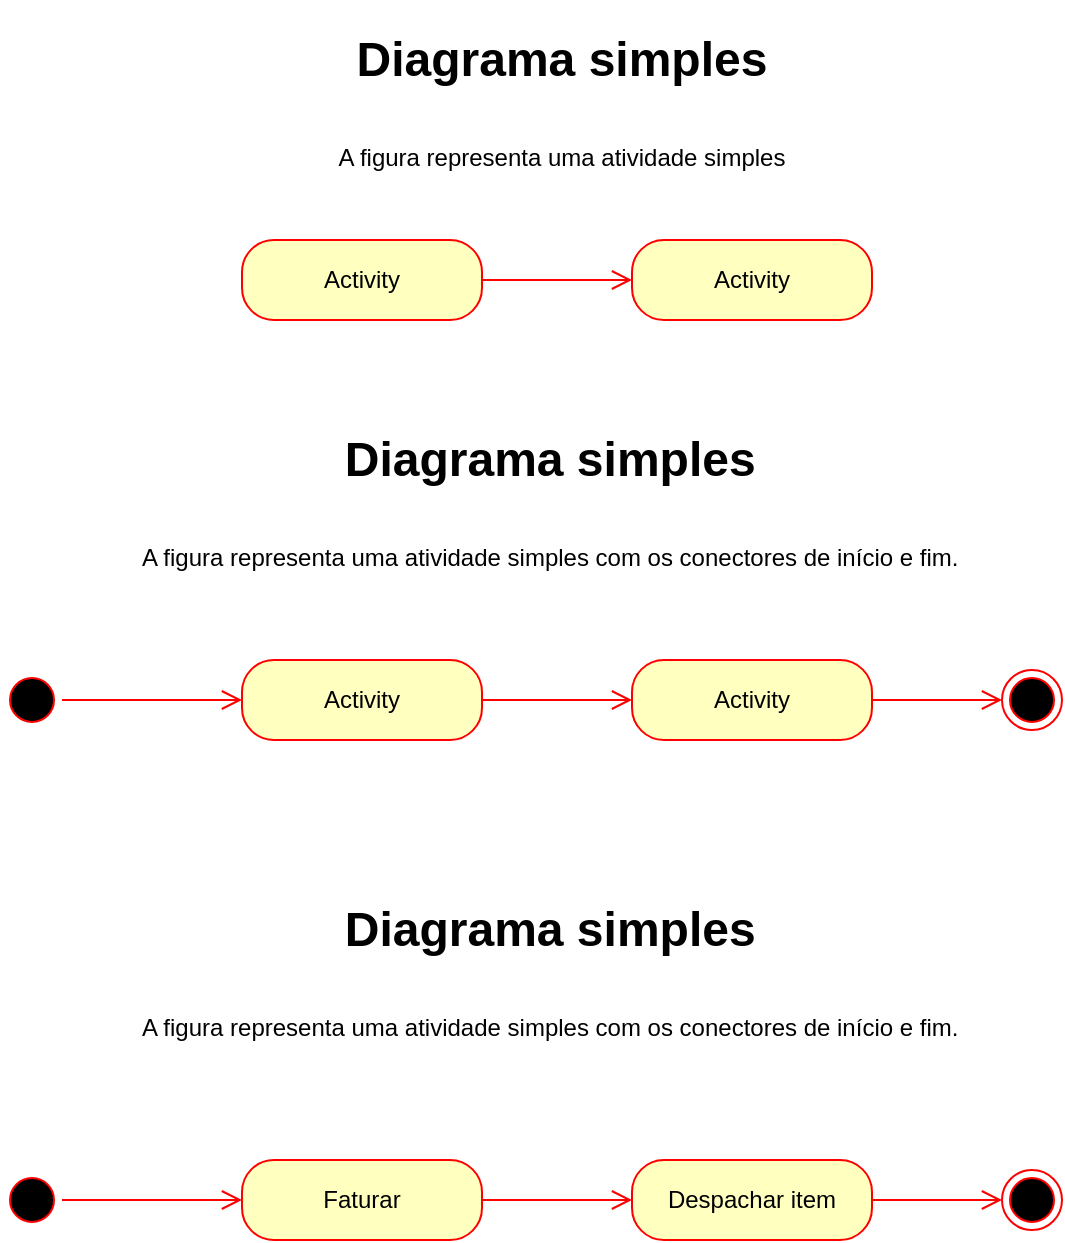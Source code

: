 <mxfile version="14.4.3" type="device" pages="7"><diagram id="kgpKYQtTHZ0yAKxKKP6v" name="Exemplo simples atividade"><mxGraphModel dx="1178" dy="475" grid="1" gridSize="10" guides="1" tooltips="1" connect="1" arrows="1" fold="1" page="1" pageScale="1" pageWidth="850" pageHeight="1100" math="0" shadow="0"><root><mxCell id="0"/><mxCell id="1" parent="0"/><mxCell id="ZLQlKgXMQyvqRGI4gPBO-1" value="Activity" style="rounded=1;whiteSpace=wrap;html=1;arcSize=40;fontColor=#000000;fillColor=#ffffc0;strokeColor=#ff0000;" vertex="1" parent="1"><mxGeometry x="230" y="340" width="120" height="40" as="geometry"/></mxCell><mxCell id="ZLQlKgXMQyvqRGI4gPBO-2" value="" style="edgeStyle=orthogonalEdgeStyle;html=1;verticalAlign=bottom;endArrow=open;endSize=8;strokeColor=#ff0000;entryX=0;entryY=0.5;entryDx=0;entryDy=0;" edge="1" source="ZLQlKgXMQyvqRGI4gPBO-1" parent="1" target="ZLQlKgXMQyvqRGI4gPBO-3"><mxGeometry relative="1" as="geometry"><mxPoint x="510" y="350" as="targetPoint"/></mxGeometry></mxCell><mxCell id="ZLQlKgXMQyvqRGI4gPBO-3" value="Activity" style="rounded=1;whiteSpace=wrap;html=1;arcSize=40;fontColor=#000000;fillColor=#ffffc0;strokeColor=#ff0000;" vertex="1" parent="1"><mxGeometry x="425" y="340" width="120" height="40" as="geometry"/></mxCell><mxCell id="ZLQlKgXMQyvqRGI4gPBO-5" value="" style="ellipse;html=1;shape=endState;fillColor=#000000;strokeColor=#ff0000;" vertex="1" parent="1"><mxGeometry x="610" y="345" width="30" height="30" as="geometry"/></mxCell><mxCell id="ZLQlKgXMQyvqRGI4gPBO-6" value="" style="ellipse;html=1;shape=startState;fillColor=#000000;strokeColor=#ff0000;" vertex="1" parent="1"><mxGeometry x="110" y="345" width="30" height="30" as="geometry"/></mxCell><mxCell id="ZLQlKgXMQyvqRGI4gPBO-7" value="" style="edgeStyle=orthogonalEdgeStyle;html=1;verticalAlign=bottom;endArrow=open;endSize=8;strokeColor=#ff0000;entryX=0;entryY=0.5;entryDx=0;entryDy=0;" edge="1" source="ZLQlKgXMQyvqRGI4gPBO-6" parent="1" target="ZLQlKgXMQyvqRGI4gPBO-1"><mxGeometry relative="1" as="geometry"><mxPoint x="215" y="260" as="targetPoint"/></mxGeometry></mxCell><mxCell id="ZLQlKgXMQyvqRGI4gPBO-12" value="" style="edgeStyle=orthogonalEdgeStyle;html=1;verticalAlign=bottom;endArrow=open;endSize=8;strokeColor=#ff0000;entryX=0;entryY=0.5;entryDx=0;entryDy=0;exitX=1;exitY=0.5;exitDx=0;exitDy=0;" edge="1" parent="1" source="ZLQlKgXMQyvqRGI4gPBO-3" target="ZLQlKgXMQyvqRGI4gPBO-5"><mxGeometry relative="1" as="geometry"><mxPoint x="540" y="380" as="targetPoint"/><mxPoint x="370" y="380" as="sourcePoint"/></mxGeometry></mxCell><mxCell id="ZLQlKgXMQyvqRGI4gPBO-13" value="Faturar" style="rounded=1;whiteSpace=wrap;html=1;arcSize=40;fontColor=#000000;fillColor=#ffffc0;strokeColor=#ff0000;" vertex="1" parent="1"><mxGeometry x="230" y="590" width="120" height="40" as="geometry"/></mxCell><mxCell id="ZLQlKgXMQyvqRGI4gPBO-14" value="" style="edgeStyle=orthogonalEdgeStyle;html=1;verticalAlign=bottom;endArrow=open;endSize=8;strokeColor=#ff0000;entryX=0;entryY=0.5;entryDx=0;entryDy=0;" edge="1" parent="1" source="ZLQlKgXMQyvqRGI4gPBO-13" target="ZLQlKgXMQyvqRGI4gPBO-15"><mxGeometry relative="1" as="geometry"><mxPoint x="510" y="600" as="targetPoint"/></mxGeometry></mxCell><mxCell id="ZLQlKgXMQyvqRGI4gPBO-15" value="Despachar item" style="rounded=1;whiteSpace=wrap;html=1;arcSize=40;fontColor=#000000;fillColor=#ffffc0;strokeColor=#ff0000;" vertex="1" parent="1"><mxGeometry x="425" y="590" width="120" height="40" as="geometry"/></mxCell><mxCell id="ZLQlKgXMQyvqRGI4gPBO-16" value="" style="ellipse;html=1;shape=endState;fillColor=#000000;strokeColor=#ff0000;" vertex="1" parent="1"><mxGeometry x="610" y="595" width="30" height="30" as="geometry"/></mxCell><mxCell id="ZLQlKgXMQyvqRGI4gPBO-17" value="" style="ellipse;html=1;shape=startState;fillColor=#000000;strokeColor=#ff0000;" vertex="1" parent="1"><mxGeometry x="110" y="595" width="30" height="30" as="geometry"/></mxCell><mxCell id="ZLQlKgXMQyvqRGI4gPBO-18" value="" style="edgeStyle=orthogonalEdgeStyle;html=1;verticalAlign=bottom;endArrow=open;endSize=8;strokeColor=#ff0000;entryX=0;entryY=0.5;entryDx=0;entryDy=0;" edge="1" parent="1" source="ZLQlKgXMQyvqRGI4gPBO-17" target="ZLQlKgXMQyvqRGI4gPBO-13"><mxGeometry relative="1" as="geometry"><mxPoint x="215" y="510" as="targetPoint"/></mxGeometry></mxCell><mxCell id="ZLQlKgXMQyvqRGI4gPBO-19" value="" style="edgeStyle=orthogonalEdgeStyle;html=1;verticalAlign=bottom;endArrow=open;endSize=8;strokeColor=#ff0000;entryX=0;entryY=0.5;entryDx=0;entryDy=0;exitX=1;exitY=0.5;exitDx=0;exitDy=0;" edge="1" parent="1" source="ZLQlKgXMQyvqRGI4gPBO-15" target="ZLQlKgXMQyvqRGI4gPBO-16"><mxGeometry relative="1" as="geometry"><mxPoint x="540" y="630" as="targetPoint"/><mxPoint x="370" y="630" as="sourcePoint"/></mxGeometry></mxCell><mxCell id="ZLQlKgXMQyvqRGI4gPBO-20" value="Activity" style="rounded=1;whiteSpace=wrap;html=1;arcSize=40;fontColor=#000000;fillColor=#ffffc0;strokeColor=#ff0000;" vertex="1" parent="1"><mxGeometry x="230" y="130" width="120" height="40" as="geometry"/></mxCell><mxCell id="ZLQlKgXMQyvqRGI4gPBO-21" value="" style="edgeStyle=orthogonalEdgeStyle;html=1;verticalAlign=bottom;endArrow=open;endSize=8;strokeColor=#ff0000;entryX=0;entryY=0.5;entryDx=0;entryDy=0;" edge="1" parent="1" source="ZLQlKgXMQyvqRGI4gPBO-20" target="ZLQlKgXMQyvqRGI4gPBO-22"><mxGeometry relative="1" as="geometry"><mxPoint x="510" y="140" as="targetPoint"/></mxGeometry></mxCell><mxCell id="ZLQlKgXMQyvqRGI4gPBO-22" value="Activity" style="rounded=1;whiteSpace=wrap;html=1;arcSize=40;fontColor=#000000;fillColor=#ffffc0;strokeColor=#ff0000;" vertex="1" parent="1"><mxGeometry x="425" y="130" width="120" height="40" as="geometry"/></mxCell><mxCell id="ZLQlKgXMQyvqRGI4gPBO-27" value="&lt;h1&gt;&lt;span&gt;Diagrama simples&lt;/span&gt;&lt;/h1&gt;&lt;h1&gt;&lt;span style=&quot;font-size: 12px ; font-weight: 400&quot;&gt;A figura representa uma atividade simples&lt;/span&gt;&lt;/h1&gt;" style="text;html=1;strokeColor=none;fillColor=none;spacing=5;spacingTop=-20;whiteSpace=wrap;overflow=hidden;rounded=0;align=center;" vertex="1" parent="1"><mxGeometry x="250" y="20" width="280" height="95" as="geometry"/></mxCell><mxCell id="ZLQlKgXMQyvqRGI4gPBO-28" value="&lt;h1 style=&quot;text-align: center&quot;&gt;&lt;span&gt;Diagrama simples&lt;/span&gt;&lt;/h1&gt;&lt;h1&gt;&lt;span style=&quot;font-size: 12px ; font-weight: 400&quot;&gt;A figura representa uma atividade simples com os conectores de início e fim.&lt;/span&gt;&lt;/h1&gt;" style="text;html=1;strokeColor=none;fillColor=none;spacing=5;spacingTop=-20;whiteSpace=wrap;overflow=hidden;rounded=0;" vertex="1" parent="1"><mxGeometry x="175" y="220" width="430" height="95" as="geometry"/></mxCell><mxCell id="ZLQlKgXMQyvqRGI4gPBO-29" value="&lt;h1 style=&quot;text-align: center&quot;&gt;&lt;span&gt;Diagrama simples&lt;/span&gt;&lt;/h1&gt;&lt;h1&gt;&lt;span style=&quot;font-size: 12px ; font-weight: 400&quot;&gt;A figura representa uma atividade simples com os conectores de início e fim.&lt;/span&gt;&lt;/h1&gt;" style="text;html=1;strokeColor=none;fillColor=none;spacing=5;spacingTop=-20;whiteSpace=wrap;overflow=hidden;rounded=0;" vertex="1" parent="1"><mxGeometry x="175" y="455" width="430" height="95" as="geometry"/></mxCell></root></mxGraphModel></diagram><diagram id="AgVa7LOKCWpRsH5_dNjH" name="Diagrama Simples II"><mxGraphModel dx="1718" dy="693" grid="1" gridSize="10" guides="1" tooltips="1" connect="1" arrows="1" fold="1" page="1" pageScale="1" pageWidth="827" pageHeight="1169" math="0" shadow="0"><root><mxCell id="tYpudcBqVAsjBGQc0MpZ-0"/><mxCell id="tYpudcBqVAsjBGQc0MpZ-1" parent="tYpudcBqVAsjBGQc0MpZ-0"/><mxCell id="2OdpiL59g_nvTuG9rc4S-9" value="" style="rounded=1;whiteSpace=wrap;html=1;fillColor=none;" vertex="1" parent="tYpudcBqVAsjBGQc0MpZ-1"><mxGeometry x="109" y="155" width="640" height="185" as="geometry"/></mxCell><mxCell id="2OdpiL59g_nvTuG9rc4S-0" value="Faturar" style="rounded=1;whiteSpace=wrap;html=1;arcSize=40;fontColor=#000000;fillColor=#ffffc0;strokeColor=#ff0000;" vertex="1" parent="tYpudcBqVAsjBGQc0MpZ-1"><mxGeometry x="269" y="240" width="120" height="40" as="geometry"/></mxCell><mxCell id="2OdpiL59g_nvTuG9rc4S-1" value="" style="edgeStyle=orthogonalEdgeStyle;html=1;verticalAlign=bottom;endArrow=open;endSize=8;strokeColor=#ff0000;entryX=0;entryY=0.5;entryDx=0;entryDy=0;" edge="1" parent="tYpudcBqVAsjBGQc0MpZ-1" source="2OdpiL59g_nvTuG9rc4S-0" target="2OdpiL59g_nvTuG9rc4S-2"><mxGeometry relative="1" as="geometry"><mxPoint x="549" y="250" as="targetPoint"/></mxGeometry></mxCell><mxCell id="2OdpiL59g_nvTuG9rc4S-2" value="Despachar item" style="rounded=1;whiteSpace=wrap;html=1;arcSize=40;fontColor=#000000;fillColor=#ffffc0;strokeColor=#ff0000;" vertex="1" parent="tYpudcBqVAsjBGQc0MpZ-1"><mxGeometry x="464" y="240" width="120" height="40" as="geometry"/></mxCell><mxCell id="2OdpiL59g_nvTuG9rc4S-3" value="" style="ellipse;html=1;shape=endState;fillColor=#000000;strokeColor=#ff0000;" vertex="1" parent="tYpudcBqVAsjBGQc0MpZ-1"><mxGeometry x="649" y="245" width="30" height="30" as="geometry"/></mxCell><mxCell id="2OdpiL59g_nvTuG9rc4S-4" value="" style="ellipse;html=1;shape=startState;fillColor=#000000;strokeColor=#ff0000;" vertex="1" parent="tYpudcBqVAsjBGQc0MpZ-1"><mxGeometry x="149" y="245" width="30" height="30" as="geometry"/></mxCell><mxCell id="2OdpiL59g_nvTuG9rc4S-5" value="" style="edgeStyle=orthogonalEdgeStyle;html=1;verticalAlign=bottom;endArrow=open;endSize=8;strokeColor=#ff0000;entryX=0;entryY=0.5;entryDx=0;entryDy=0;" edge="1" parent="tYpudcBqVAsjBGQc0MpZ-1" source="2OdpiL59g_nvTuG9rc4S-4" target="2OdpiL59g_nvTuG9rc4S-0"><mxGeometry relative="1" as="geometry"><mxPoint x="254" y="160" as="targetPoint"/></mxGeometry></mxCell><mxCell id="2OdpiL59g_nvTuG9rc4S-6" value="" style="edgeStyle=orthogonalEdgeStyle;html=1;verticalAlign=bottom;endArrow=open;endSize=8;strokeColor=#ff0000;entryX=0;entryY=0.5;entryDx=0;entryDy=0;exitX=1;exitY=0.5;exitDx=0;exitDy=0;" edge="1" parent="tYpudcBqVAsjBGQc0MpZ-1" source="2OdpiL59g_nvTuG9rc4S-2" target="2OdpiL59g_nvTuG9rc4S-3"><mxGeometry relative="1" as="geometry"><mxPoint x="579" y="280" as="targetPoint"/><mxPoint x="409" y="280" as="sourcePoint"/></mxGeometry></mxCell><mxCell id="2OdpiL59g_nvTuG9rc4S-7" value="&lt;h1 style=&quot;text-align: center&quot;&gt;&lt;span&gt;Diagrama simples&lt;/span&gt;&lt;/h1&gt;&lt;h1&gt;&lt;span style=&quot;font-size: 12px ; font-weight: 400&quot;&gt;A figura representa uma atividade simples com os conectores de início e fim.&lt;/span&gt;&lt;/h1&gt;" style="text;html=1;strokeColor=none;fillColor=none;spacing=5;spacingTop=-20;whiteSpace=wrap;overflow=hidden;rounded=0;" vertex="1" parent="tYpudcBqVAsjBGQc0MpZ-1"><mxGeometry x="214" y="50" width="430" height="95" as="geometry"/></mxCell><mxCell id="2OdpiL59g_nvTuG9rc4S-10" value="Processar Venda&lt;br&gt;ItemComprado" style="text;html=1;strokeColor=none;fillColor=none;align=center;verticalAlign=middle;whiteSpace=wrap;rounded=0;" vertex="1" parent="tYpudcBqVAsjBGQc0MpZ-1"><mxGeometry x="130" y="170" width="106" height="20" as="geometry"/></mxCell><mxCell id="2OdpiL59g_nvTuG9rc4S-14" style="rounded=0;orthogonalLoop=1;jettySize=auto;html=1;" edge="1" parent="tYpudcBqVAsjBGQc0MpZ-1" source="2OdpiL59g_nvTuG9rc4S-11" target="2OdpiL59g_nvTuG9rc4S-4"><mxGeometry relative="1" as="geometry"/></mxCell><mxCell id="2OdpiL59g_nvTuG9rc4S-11" value="Nó inicial" style="text;html=1;fillColor=none;align=center;verticalAlign=middle;whiteSpace=wrap;rounded=0;strokeColor=#000000;dashed=1;" vertex="1" parent="tYpudcBqVAsjBGQc0MpZ-1"><mxGeometry x="73" y="360" width="76" height="20" as="geometry"/></mxCell><mxCell id="2OdpiL59g_nvTuG9rc4S-15" style="edgeStyle=none;rounded=0;orthogonalLoop=1;jettySize=auto;html=1;entryX=0.681;entryY=0.99;entryDx=0;entryDy=0;entryPerimeter=0;" edge="1" parent="tYpudcBqVAsjBGQc0MpZ-1" source="2OdpiL59g_nvTuG9rc4S-12" target="2OdpiL59g_nvTuG9rc4S-3"><mxGeometry relative="1" as="geometry"/></mxCell><mxCell id="2OdpiL59g_nvTuG9rc4S-12" value="Nó inicial" style="text;html=1;fillColor=none;align=center;verticalAlign=middle;whiteSpace=wrap;rounded=0;strokeColor=#000000;dashed=1;" vertex="1" parent="tYpudcBqVAsjBGQc0MpZ-1"><mxGeometry x="679" y="360" width="76" height="20" as="geometry"/></mxCell><mxCell id="2OdpiL59g_nvTuG9rc4S-16" value="" style="rounded=1;whiteSpace=wrap;html=1;fillColor=none;" vertex="1" parent="tYpudcBqVAsjBGQc0MpZ-1"><mxGeometry x="124" y="525" width="640" height="185" as="geometry"/></mxCell><mxCell id="2OdpiL59g_nvTuG9rc4S-17" value="Faturar" style="rounded=1;whiteSpace=wrap;html=1;arcSize=40;fontColor=#000000;fillColor=#ffffc0;strokeColor=#ff0000;" vertex="1" parent="tYpudcBqVAsjBGQc0MpZ-1"><mxGeometry x="284" y="610" width="120" height="40" as="geometry"/></mxCell><mxCell id="2OdpiL59g_nvTuG9rc4S-18" value="" style="edgeStyle=orthogonalEdgeStyle;html=1;verticalAlign=bottom;endArrow=open;endSize=8;strokeColor=#ff0000;entryX=0;entryY=0.5;entryDx=0;entryDy=0;" edge="1" parent="tYpudcBqVAsjBGQc0MpZ-1" source="2OdpiL59g_nvTuG9rc4S-17" target="2OdpiL59g_nvTuG9rc4S-19"><mxGeometry relative="1" as="geometry"><mxPoint x="564" y="620" as="targetPoint"/></mxGeometry></mxCell><mxCell id="2OdpiL59g_nvTuG9rc4S-19" value="Despachar item" style="rounded=1;whiteSpace=wrap;html=1;arcSize=40;fontColor=#000000;fillColor=#ffffc0;strokeColor=#ff0000;" vertex="1" parent="tYpudcBqVAsjBGQc0MpZ-1"><mxGeometry x="479" y="610" width="120" height="40" as="geometry"/></mxCell><mxCell id="2OdpiL59g_nvTuG9rc4S-20" value="" style="ellipse;html=1;shape=endState;fillColor=#000000;strokeColor=#ff0000;" vertex="1" parent="tYpudcBqVAsjBGQc0MpZ-1"><mxGeometry x="664" y="615" width="30" height="30" as="geometry"/></mxCell><mxCell id="2OdpiL59g_nvTuG9rc4S-21" value="" style="ellipse;html=1;shape=startState;fillColor=#000000;strokeColor=#ff0000;" vertex="1" parent="tYpudcBqVAsjBGQc0MpZ-1"><mxGeometry x="164" y="615" width="30" height="30" as="geometry"/></mxCell><mxCell id="2OdpiL59g_nvTuG9rc4S-22" value="" style="edgeStyle=orthogonalEdgeStyle;html=1;verticalAlign=bottom;endArrow=open;endSize=8;strokeColor=#ff0000;entryX=0;entryY=0.5;entryDx=0;entryDy=0;" edge="1" parent="tYpudcBqVAsjBGQc0MpZ-1" source="2OdpiL59g_nvTuG9rc4S-21" target="2OdpiL59g_nvTuG9rc4S-17"><mxGeometry relative="1" as="geometry"><mxPoint x="269" y="530" as="targetPoint"/></mxGeometry></mxCell><mxCell id="2OdpiL59g_nvTuG9rc4S-23" value="" style="edgeStyle=orthogonalEdgeStyle;html=1;verticalAlign=bottom;endArrow=open;endSize=8;strokeColor=#ff0000;entryX=0;entryY=0.5;entryDx=0;entryDy=0;exitX=1;exitY=0.5;exitDx=0;exitDy=0;" edge="1" parent="tYpudcBqVAsjBGQc0MpZ-1" source="2OdpiL59g_nvTuG9rc4S-19" target="2OdpiL59g_nvTuG9rc4S-20"><mxGeometry relative="1" as="geometry"><mxPoint x="594" y="650" as="targetPoint"/><mxPoint x="424" y="650" as="sourcePoint"/></mxGeometry></mxCell><mxCell id="2OdpiL59g_nvTuG9rc4S-24" value="&lt;h1 style=&quot;text-align: center&quot;&gt;&lt;span&gt;Diagrama simples&lt;/span&gt;&lt;/h1&gt;&lt;h1&gt;&lt;span style=&quot;font-size: 12px ; font-weight: 400&quot;&gt;A figura representa uma atividade simples com os conectores de início e fim com pré e pós condição.&lt;/span&gt;&lt;/h1&gt;" style="text;html=1;strokeColor=none;fillColor=none;spacing=5;spacingTop=-20;whiteSpace=wrap;overflow=hidden;rounded=0;" vertex="1" parent="tYpudcBqVAsjBGQc0MpZ-1"><mxGeometry x="219" y="400" width="430" height="110" as="geometry"/></mxCell><mxCell id="2OdpiL59g_nvTuG9rc4S-25" value="Processar Venda&lt;br&gt;ItemComprado" style="text;html=1;strokeColor=none;fillColor=none;align=center;verticalAlign=middle;whiteSpace=wrap;rounded=0;" vertex="1" parent="tYpudcBqVAsjBGQc0MpZ-1"><mxGeometry x="145" y="540" width="106" height="20" as="geometry"/></mxCell><mxCell id="2OdpiL59g_nvTuG9rc4S-26" style="rounded=0;orthogonalLoop=1;jettySize=auto;html=1;" edge="1" parent="tYpudcBqVAsjBGQc0MpZ-1" source="2OdpiL59g_nvTuG9rc4S-27" target="2OdpiL59g_nvTuG9rc4S-21"><mxGeometry relative="1" as="geometry"/></mxCell><mxCell id="2OdpiL59g_nvTuG9rc4S-27" value="Nó inicial" style="text;html=1;fillColor=none;align=center;verticalAlign=middle;whiteSpace=wrap;rounded=0;strokeColor=#000000;dashed=1;" vertex="1" parent="tYpudcBqVAsjBGQc0MpZ-1"><mxGeometry x="88" y="730" width="76" height="20" as="geometry"/></mxCell><mxCell id="2OdpiL59g_nvTuG9rc4S-28" style="edgeStyle=none;rounded=0;orthogonalLoop=1;jettySize=auto;html=1;entryX=0.681;entryY=0.99;entryDx=0;entryDy=0;entryPerimeter=0;" edge="1" parent="tYpudcBqVAsjBGQc0MpZ-1" source="2OdpiL59g_nvTuG9rc4S-29" target="2OdpiL59g_nvTuG9rc4S-20"><mxGeometry relative="1" as="geometry"/></mxCell><mxCell id="2OdpiL59g_nvTuG9rc4S-29" value="Nó inicial" style="text;html=1;fillColor=none;align=center;verticalAlign=middle;whiteSpace=wrap;rounded=0;strokeColor=#000000;dashed=1;" vertex="1" parent="tYpudcBqVAsjBGQc0MpZ-1"><mxGeometry x="694" y="730" width="76" height="20" as="geometry"/></mxCell><mxCell id="2OdpiL59g_nvTuG9rc4S-30" value="&amp;lt;&amp;lt;precondicao&amp;gt;&amp;gt;Venda Completa&lt;br&gt;&amp;lt;&amp;lt;poscondicao&amp;gt;&amp;gt;Itens Despachados" style="text;html=1;strokeColor=none;fillColor=none;align=center;verticalAlign=middle;whiteSpace=wrap;rounded=0;" vertex="1" parent="tYpudcBqVAsjBGQc0MpZ-1"><mxGeometry x="537" y="530" width="212" height="40" as="geometry"/></mxCell></root></mxGraphModel></diagram><diagram id="_3JDfLIBS9IKpoYPWwpZ" name="Diagrama de Decisão"><mxGraphModel dx="2062" dy="832" grid="1" gridSize="10" guides="1" tooltips="1" connect="1" arrows="1" fold="1" page="1" pageScale="1" pageWidth="827" pageHeight="1169" math="0" shadow="0"><root><mxCell id="Ou_C76iCYH5qLuTJfITU-0"/><mxCell id="Ou_C76iCYH5qLuTJfITU-1" parent="Ou_C76iCYH5qLuTJfITU-0"/><mxCell id="Ou_C76iCYH5qLuTJfITU-2" value="" style="rounded=1;whiteSpace=wrap;html=1;fillColor=none;" vertex="1" parent="Ou_C76iCYH5qLuTJfITU-1"><mxGeometry x="126" y="165" width="640" height="195" as="geometry"/></mxCell><mxCell id="Ou_C76iCYH5qLuTJfITU-3" value="Canditado" style="rounded=1;whiteSpace=wrap;html=1;arcSize=0;fontColor=#000000;fillColor=#ffffc0;strokeColor=#ff0000;" vertex="1" parent="Ou_C76iCYH5qLuTJfITU-1"><mxGeometry x="286" y="250" width="120" height="40" as="geometry"/></mxCell><mxCell id="Ou_C76iCYH5qLuTJfITU-4" value="" style="edgeStyle=orthogonalEdgeStyle;html=1;verticalAlign=bottom;endArrow=open;endSize=8;strokeColor=#ff0000;entryX=0;entryY=0.5;entryDx=0;entryDy=0;" edge="1" parent="Ou_C76iCYH5qLuTJfITU-1" source="Ou_C76iCYH5qLuTJfITU-3" target="Ou_C76iCYH5qLuTJfITU-5"><mxGeometry relative="1" as="geometry"><mxPoint x="566" y="260" as="targetPoint"/></mxGeometry></mxCell><mxCell id="Ou_C76iCYH5qLuTJfITU-5" value="&amp;lt;&amp;lt;selecao&amp;gt;&amp;gt;&lt;br&gt;Exp &amp;gt;= 5 anos&amp;nbsp;" style="rounded=1;whiteSpace=wrap;html=1;arcSize=40;fontColor=#000000;fillColor=#ffffc0;strokeColor=#ff0000;" vertex="1" parent="Ou_C76iCYH5qLuTJfITU-1"><mxGeometry x="481" y="250" width="120" height="40" as="geometry"/></mxCell><mxCell id="Ou_C76iCYH5qLuTJfITU-10" value="&lt;h1 style=&quot;text-align: center&quot;&gt;&lt;span&gt;Diagrama Nós de objeto&lt;/span&gt;&lt;/h1&gt;&lt;h1&gt;&lt;span style=&quot;font-size: 12px ; font-weight: 400&quot;&gt;Um diagrama de atividade com pré e póscondição locais para as ações&lt;/span&gt;&lt;/h1&gt;" style="text;html=1;strokeColor=none;fillColor=none;spacing=5;spacingTop=-20;whiteSpace=wrap;overflow=hidden;rounded=0;" vertex="1" parent="Ou_C76iCYH5qLuTJfITU-1"><mxGeometry x="231" y="40" width="430" height="110" as="geometry"/></mxCell><mxCell id="Ou_C76iCYH5qLuTJfITU-11" value="Processar Venda&lt;br&gt;ItemComprado" style="text;html=1;strokeColor=none;fillColor=none;align=center;verticalAlign=middle;whiteSpace=wrap;rounded=0;" vertex="1" parent="Ou_C76iCYH5qLuTJfITU-1"><mxGeometry x="147" y="180" width="106" height="20" as="geometry"/></mxCell><mxCell id="Ou_C76iCYH5qLuTJfITU-20" style="edgeStyle=none;rounded=0;orthogonalLoop=1;jettySize=auto;html=1;" edge="1" parent="Ou_C76iCYH5qLuTJfITU-1" source="Ou_C76iCYH5qLuTJfITU-18"><mxGeometry relative="1" as="geometry"><mxPoint x="440" y="270" as="targetPoint"/></mxGeometry></mxCell><mxCell id="Ou_C76iCYH5qLuTJfITU-18" value="&amp;lt;&amp;lt;poscondicaolocal&amp;gt;&amp;gt;Foi enviado uma fatura" style="text;html=1;fillColor=none;align=center;verticalAlign=middle;whiteSpace=wrap;rounded=1;strokeColor=#000000;" vertex="1" parent="Ou_C76iCYH5qLuTJfITU-1"><mxGeometry x="414" y="180" width="212" height="40" as="geometry"/></mxCell><mxCell id="AA-zFyimBuNi3vdkjpFL-1" style="edgeStyle=none;rounded=0;orthogonalLoop=1;jettySize=auto;html=1;entryX=0;entryY=0.5;entryDx=0;entryDy=0;" edge="1" parent="Ou_C76iCYH5qLuTJfITU-1" source="AA-zFyimBuNi3vdkjpFL-0" target="Ou_C76iCYH5qLuTJfITU-3"><mxGeometry relative="1" as="geometry"/></mxCell><mxCell id="AA-zFyimBuNi3vdkjpFL-0" value="Nós objetos" style="text;html=1;strokeColor=none;fillColor=none;align=center;verticalAlign=middle;whiteSpace=wrap;rounded=0;" vertex="1" parent="Ou_C76iCYH5qLuTJfITU-1"><mxGeometry x="147" y="320" width="106" height="20" as="geometry"/></mxCell></root></mxGraphModel></diagram><diagram id="Nd3WykLHSltVZt8kdbW2" name="Nós de decisão"><mxGraphModel dx="2062" dy="832" grid="1" gridSize="10" guides="1" tooltips="1" connect="1" arrows="1" fold="1" page="1" pageScale="1" pageWidth="827" pageHeight="1169" math="0" shadow="0"><root><mxCell id="ubHyhFHgRlZKzeIjoRWl-0"/><mxCell id="ubHyhFHgRlZKzeIjoRWl-1" parent="ubHyhFHgRlZKzeIjoRWl-0"/><mxCell id="KVppBEFZOa5p1GTZpXXS-0" value="&lt;h1 style=&quot;text-align: center&quot;&gt;&lt;span&gt;Diagrama Nós de decisão&lt;/span&gt;&lt;/h1&gt;&lt;h1&gt;&lt;span style=&quot;font-size: 12px ; font-weight: 400&quot;&gt;Um diagrama de atividade com pré e póscondição locais para as ações&lt;/span&gt;&lt;/h1&gt;" style="text;html=1;strokeColor=none;fillColor=none;spacing=5;spacingTop=-20;whiteSpace=wrap;overflow=hidden;rounded=0;" vertex="1" parent="ubHyhFHgRlZKzeIjoRWl-1"><mxGeometry x="231" y="40" width="430" height="110" as="geometry"/></mxCell><mxCell id="Zh0XQ1qSzzu6FpHpi2Os-0" value="" style="rounded=1;whiteSpace=wrap;html=1;fillColor=none;" vertex="1" parent="ubHyhFHgRlZKzeIjoRWl-1"><mxGeometry x="126" y="130" width="640" height="260" as="geometry"/></mxCell><mxCell id="Zh0XQ1qSzzu6FpHpi2Os-1" value="Verificar usuário" style="rounded=1;whiteSpace=wrap;html=1;arcSize=38;fontColor=#000000;fillColor=#ffffc0;strokeColor=#ff0000;" vertex="1" parent="ubHyhFHgRlZKzeIjoRWl-1"><mxGeometry x="200" y="250" width="120" height="40" as="geometry"/></mxCell><mxCell id="Zh0XQ1qSzzu6FpHpi2Os-2" value="" style="edgeStyle=orthogonalEdgeStyle;html=1;verticalAlign=bottom;endArrow=open;endSize=8;strokeColor=#ff0000;entryX=0;entryY=0.5;entryDx=0;entryDy=0;" edge="1" parent="ubHyhFHgRlZKzeIjoRWl-1" source="Zh0XQ1qSzzu6FpHpi2Os-1" target="KJyEK3zgB2oZ8hz0xHlM-0"><mxGeometry relative="1" as="geometry"><mxPoint x="414" y="270" as="targetPoint"/></mxGeometry></mxCell><mxCell id="Zh0XQ1qSzzu6FpHpi2Os-3" value="Mostrar menu principal" style="rounded=1;whiteSpace=wrap;html=1;arcSize=40;fontColor=#000000;fillColor=#ffffc0;strokeColor=#ff0000;" vertex="1" parent="ubHyhFHgRlZKzeIjoRWl-1"><mxGeometry x="550" y="327.5" width="120" height="40" as="geometry"/></mxCell><mxCell id="Zh0XQ1qSzzu6FpHpi2Os-4" value="Login sistema" style="text;html=1;strokeColor=none;fillColor=none;align=center;verticalAlign=middle;whiteSpace=wrap;rounded=0;" vertex="1" parent="ubHyhFHgRlZKzeIjoRWl-1"><mxGeometry x="147" y="180" width="106" height="20" as="geometry"/></mxCell><mxCell id="Zh0XQ1qSzzu6FpHpi2Os-11" value="Verificar usuário" style="rounded=1;whiteSpace=wrap;html=1;arcSize=40;fontColor=#000000;fillColor=#ffffc0;strokeColor=#ff0000;" vertex="1" parent="ubHyhFHgRlZKzeIjoRWl-1"><mxGeometry x="550" y="167.5" width="120" height="40" as="geometry"/></mxCell><mxCell id="B7nx0QtNdcttojcJGKqZ-2" value="&lt;h1 style=&quot;text-align: center&quot;&gt;&lt;span&gt;Diagrama Nós de decisão&lt;/span&gt;&lt;/h1&gt;&lt;h1&gt;&lt;span style=&quot;font-size: 12px ; font-weight: 400&quot;&gt;Um diagrama de atividade com pré e póscondição locais para as ações&lt;/span&gt;&lt;/h1&gt;" style="text;html=1;strokeColor=none;fillColor=none;spacing=5;spacingTop=-20;whiteSpace=wrap;overflow=hidden;rounded=0;" vertex="1" parent="ubHyhFHgRlZKzeIjoRWl-1"><mxGeometry x="244" y="460" width="430" height="110" as="geometry"/></mxCell><mxCell id="B7nx0QtNdcttojcJGKqZ-3" value="" style="rounded=1;whiteSpace=wrap;html=1;fillColor=none;" vertex="1" parent="ubHyhFHgRlZKzeIjoRWl-1"><mxGeometry x="139" y="550" width="640" height="260" as="geometry"/></mxCell><mxCell id="B7nx0QtNdcttojcJGKqZ-4" value="Preparar oferta de trabalho" style="rounded=1;whiteSpace=wrap;html=1;arcSize=38;fontColor=#000000;fillColor=#ffffc0;strokeColor=#ff0000;" vertex="1" parent="ubHyhFHgRlZKzeIjoRWl-1"><mxGeometry x="610" y="670" width="120" height="40" as="geometry"/></mxCell><mxCell id="B7nx0QtNdcttojcJGKqZ-6" value="Rever curriculos não solicitados" style="rounded=1;whiteSpace=wrap;html=1;arcSize=40;fontColor=#000000;fillColor=#ffffc0;strokeColor=#ff0000;" vertex="1" parent="ubHyhFHgRlZKzeIjoRWl-1"><mxGeometry x="210" y="740" width="120" height="40" as="geometry"/></mxCell><mxCell id="B7nx0QtNdcttojcJGKqZ-7" value="Contratar novos empregados" style="text;html=1;strokeColor=none;fillColor=none;align=center;verticalAlign=middle;whiteSpace=wrap;rounded=0;" vertex="1" parent="ubHyhFHgRlZKzeIjoRWl-1"><mxGeometry x="160" y="570" width="106" height="20" as="geometry"/></mxCell><mxCell id="B7nx0QtNdcttojcJGKqZ-8" value="" style="rhombus;whiteSpace=wrap;html=1;rounded=1;sketch=0;strokeColor=#000000;fillColor=none;" vertex="1" parent="ubHyhFHgRlZKzeIjoRWl-1"><mxGeometry x="427" y="650" width="90" height="80" as="geometry"/></mxCell><mxCell id="B7nx0QtNdcttojcJGKqZ-9" value="" style="html=1;verticalAlign=bottom;endArrow=open;endSize=8;strokeColor=#ff0000;exitX=1;exitY=0.5;exitDx=0;exitDy=0;entryX=0;entryY=1;entryDx=0;entryDy=0;" edge="1" parent="ubHyhFHgRlZKzeIjoRWl-1" source="B7nx0QtNdcttojcJGKqZ-6" target="B7nx0QtNdcttojcJGKqZ-8"><mxGeometry relative="1" as="geometry"><mxPoint x="437" y="700" as="targetPoint"/><mxPoint x="343" y="700" as="sourcePoint"/></mxGeometry></mxCell><mxCell id="B7nx0QtNdcttojcJGKqZ-10" value="Recrutar candidatos" style="rounded=1;whiteSpace=wrap;html=1;arcSize=40;fontColor=#000000;fillColor=#ffffc0;strokeColor=#ff0000;" vertex="1" parent="ubHyhFHgRlZKzeIjoRWl-1"><mxGeometry x="210" y="610" width="120" height="40" as="geometry"/></mxCell><mxCell id="B7nx0QtNdcttojcJGKqZ-14" value="" style="html=1;verticalAlign=bottom;endArrow=open;endSize=8;strokeColor=#ff0000;exitX=1;exitY=0.5;exitDx=0;exitDy=0;entryX=0;entryY=0;entryDx=0;entryDy=0;" edge="1" parent="ubHyhFHgRlZKzeIjoRWl-1" source="B7nx0QtNdcttojcJGKqZ-10" target="B7nx0QtNdcttojcJGKqZ-8"><mxGeometry relative="1" as="geometry"><mxPoint x="459.5" y="720" as="targetPoint"/><mxPoint x="340" y="770" as="sourcePoint"/></mxGeometry></mxCell><mxCell id="B7nx0QtNdcttojcJGKqZ-15" value="" style="html=1;verticalAlign=bottom;endArrow=open;endSize=8;strokeColor=#ff0000;exitX=1;exitY=0.5;exitDx=0;exitDy=0;entryX=0;entryY=0.5;entryDx=0;entryDy=0;" edge="1" parent="ubHyhFHgRlZKzeIjoRWl-1" source="B7nx0QtNdcttojcJGKqZ-8" target="B7nx0QtNdcttojcJGKqZ-4"><mxGeometry relative="1" as="geometry"><mxPoint x="469.5" y="730" as="targetPoint"/><mxPoint x="350" y="780" as="sourcePoint"/></mxGeometry></mxCell><mxCell id="KJyEK3zgB2oZ8hz0xHlM-0" value="Condition" style="rhombus;whiteSpace=wrap;html=1;fillColor=#ffffc0;strokeColor=#ff0000;rounded=1;sketch=0;" vertex="1" parent="ubHyhFHgRlZKzeIjoRWl-1"><mxGeometry x="410" y="250" width="80" height="40" as="geometry"/></mxCell><mxCell id="KJyEK3zgB2oZ8hz0xHlM-1" value="no" style="edgeStyle=orthogonalEdgeStyle;html=1;align=left;verticalAlign=bottom;endArrow=open;endSize=8;strokeColor=#ff0000;entryX=0;entryY=0.5;entryDx=0;entryDy=0;exitX=0.5;exitY=1;exitDx=0;exitDy=0;" edge="1" source="KJyEK3zgB2oZ8hz0xHlM-0" parent="ubHyhFHgRlZKzeIjoRWl-1" target="Zh0XQ1qSzzu6FpHpi2Os-3"><mxGeometry x="-0.746" y="20" relative="1" as="geometry"><mxPoint x="590" y="270" as="targetPoint"/><mxPoint as="offset"/></mxGeometry></mxCell><mxCell id="KJyEK3zgB2oZ8hz0xHlM-2" value="yes" style="edgeStyle=orthogonalEdgeStyle;html=1;align=left;verticalAlign=top;endArrow=open;endSize=8;strokeColor=#ff0000;entryX=0;entryY=0.5;entryDx=0;entryDy=0;exitX=0.5;exitY=0;exitDx=0;exitDy=0;" edge="1" source="KJyEK3zgB2oZ8hz0xHlM-0" parent="ubHyhFHgRlZKzeIjoRWl-1" target="Zh0XQ1qSzzu6FpHpi2Os-11"><mxGeometry x="-0.631" y="-10" relative="1" as="geometry"><mxPoint x="450" y="350" as="targetPoint"/><mxPoint as="offset"/></mxGeometry></mxCell></root></mxGraphModel></diagram><diagram id="seWSRXQJp6ZRJ7vJF7lf" name="Nós bifurcação"><mxGraphModel dx="2062" dy="832" grid="1" gridSize="10" guides="1" tooltips="1" connect="1" arrows="1" fold="1" page="1" pageScale="1" pageWidth="827" pageHeight="1169" math="0" shadow="0"><root><mxCell id="g-J8Zo5WJvCJlhE3v93L-0"/><mxCell id="g-J8Zo5WJvCJlhE3v93L-1" parent="g-J8Zo5WJvCJlhE3v93L-0"/><mxCell id="L7xhoGJZ0jVKnZDxS8_k-0" value="&lt;h1 style=&quot;text-align: center&quot;&gt;&lt;span&gt;Diagrama Nós bifurcação&lt;/span&gt;&lt;/h1&gt;&lt;h1&gt;&lt;span style=&quot;font-size: 12px ; font-weight: 400&quot;&gt;Um diagrama de atividade com pré e póscondição locais para as ações&lt;/span&gt;&lt;/h1&gt;" style="text;html=1;strokeColor=none;fillColor=none;spacing=5;spacingTop=-20;whiteSpace=wrap;overflow=hidden;rounded=0;" vertex="1" parent="g-J8Zo5WJvCJlhE3v93L-1"><mxGeometry x="244" y="70" width="430" height="110" as="geometry"/></mxCell><mxCell id="L7xhoGJZ0jVKnZDxS8_k-1" value="" style="rounded=1;whiteSpace=wrap;html=1;fillColor=none;" vertex="1" parent="g-J8Zo5WJvCJlhE3v93L-1"><mxGeometry x="30" y="160" width="740" height="260" as="geometry"/></mxCell><mxCell id="L7xhoGJZ0jVKnZDxS8_k-2" value="Servir Refeição" style="rounded=1;whiteSpace=wrap;html=1;arcSize=38;fontColor=#000000;fillColor=#ffffc0;strokeColor=#ff0000;" vertex="1" parent="g-J8Zo5WJvCJlhE3v93L-1"><mxGeometry x="610" y="280" width="120" height="40" as="geometry"/></mxCell><mxCell id="L7xhoGJZ0jVKnZDxS8_k-3" value="Lavar Legumes" style="rounded=1;whiteSpace=wrap;html=1;arcSize=40;fontColor=#000000;fillColor=#ffffc0;strokeColor=#ff0000;" vertex="1" parent="g-J8Zo5WJvCJlhE3v93L-1"><mxGeometry x="80" y="270" width="120" height="40" as="geometry"/></mxCell><mxCell id="L7xhoGJZ0jVKnZDxS8_k-4" value="Contratar empregado" style="text;html=1;strokeColor=none;fillColor=none;align=center;verticalAlign=middle;whiteSpace=wrap;rounded=0;" vertex="1" parent="g-J8Zo5WJvCJlhE3v93L-1"><mxGeometry x="60" y="170" width="140" height="20" as="geometry"/></mxCell><mxCell id="L7xhoGJZ0jVKnZDxS8_k-6" value="" style="html=1;verticalAlign=bottom;endArrow=open;endSize=8;strokeColor=#ff0000;exitX=1;exitY=0.5;exitDx=0;exitDy=0;entryX=0;entryY=0.5;entryDx=0;entryDy=0;" edge="1" parent="g-J8Zo5WJvCJlhE3v93L-1" source="L7xhoGJZ0jVKnZDxS8_k-3" target="U6LtNHlm5D5MS9mt54YZ-4"><mxGeometry relative="1" as="geometry"><mxPoint x="400" y="310" as="targetPoint"/><mxPoint x="343" y="310" as="sourcePoint"/></mxGeometry></mxCell><mxCell id="L7xhoGJZ0jVKnZDxS8_k-7" value="Descongelar Frango" style="rounded=1;whiteSpace=wrap;html=1;arcSize=40;fontColor=#000000;fillColor=#ffffc0;strokeColor=#ff0000;" vertex="1" parent="g-J8Zo5WJvCJlhE3v93L-1"><mxGeometry x="80" y="210" width="120" height="40" as="geometry"/></mxCell><mxCell id="L7xhoGJZ0jVKnZDxS8_k-8" value="" style="html=1;verticalAlign=bottom;endArrow=open;endSize=8;strokeColor=#ff0000;exitX=1;exitY=0.5;exitDx=0;exitDy=0;entryX=0;entryY=0.5;entryDx=0;entryDy=0;" edge="1" parent="g-J8Zo5WJvCJlhE3v93L-1" source="L7xhoGJZ0jVKnZDxS8_k-7" target="U6LtNHlm5D5MS9mt54YZ-3"><mxGeometry relative="1" as="geometry"><mxPoint x="449.5" y="280" as="targetPoint"/><mxPoint x="340" y="380" as="sourcePoint"/></mxGeometry></mxCell><mxCell id="U6LtNHlm5D5MS9mt54YZ-0" value="" style="shape=line;html=1;strokeWidth=6;strokeColor=#ff0000;rounded=1;sketch=0;fillColor=none;rotation=-90;" vertex="1" parent="g-J8Zo5WJvCJlhE3v93L-1"><mxGeometry x="490" y="295" width="100" height="10" as="geometry"/></mxCell><mxCell id="U6LtNHlm5D5MS9mt54YZ-1" value="" style="edgeStyle=orthogonalEdgeStyle;html=1;verticalAlign=bottom;endArrow=open;endSize=8;strokeColor=#ff0000;entryX=0;entryY=0.5;entryDx=0;entryDy=0;" edge="1" source="U6LtNHlm5D5MS9mt54YZ-0" parent="g-J8Zo5WJvCJlhE3v93L-1" target="L7xhoGJZ0jVKnZDxS8_k-2"><mxGeometry relative="1" as="geometry"><mxPoint x="480" y="330" as="targetPoint"/></mxGeometry></mxCell><mxCell id="U6LtNHlm5D5MS9mt54YZ-3" value="Assar Frango" style="rounded=1;whiteSpace=wrap;html=1;arcSize=40;fontColor=#000000;fillColor=#ffffc0;strokeColor=#ff0000;" vertex="1" parent="g-J8Zo5WJvCJlhE3v93L-1"><mxGeometry x="294" y="210" width="120" height="40" as="geometry"/></mxCell><mxCell id="U6LtNHlm5D5MS9mt54YZ-4" value="Cozinhar Legumes" style="rounded=1;whiteSpace=wrap;html=1;arcSize=40;fontColor=#000000;fillColor=#ffffc0;strokeColor=#ff0000;" vertex="1" parent="g-J8Zo5WJvCJlhE3v93L-1"><mxGeometry x="294" y="270" width="120" height="40" as="geometry"/></mxCell><mxCell id="U6LtNHlm5D5MS9mt54YZ-6" value="Cozinhar Arroz" style="rounded=1;whiteSpace=wrap;html=1;arcSize=40;fontColor=#000000;fillColor=#ffffc0;strokeColor=#ff0000;" vertex="1" parent="g-J8Zo5WJvCJlhE3v93L-1"><mxGeometry x="80" y="330" width="120" height="40" as="geometry"/></mxCell><mxCell id="U6LtNHlm5D5MS9mt54YZ-8" value="" style="html=1;verticalAlign=bottom;endArrow=open;endSize=8;strokeColor=#ff0000;exitX=1;exitY=0.5;exitDx=0;exitDy=0;entryX=0.75;entryY=0.5;entryDx=0;entryDy=0;entryPerimeter=0;" edge="1" parent="g-J8Zo5WJvCJlhE3v93L-1" source="U6LtNHlm5D5MS9mt54YZ-3" target="U6LtNHlm5D5MS9mt54YZ-0"><mxGeometry relative="1" as="geometry"><mxPoint x="504" y="260" as="targetPoint"/><mxPoint x="410" y="260" as="sourcePoint"/></mxGeometry></mxCell><mxCell id="U6LtNHlm5D5MS9mt54YZ-9" value="" style="html=1;verticalAlign=bottom;endArrow=open;endSize=8;strokeColor=#ff0000;exitX=1;exitY=0.5;exitDx=0;exitDy=0;entryX=0.54;entryY=0.2;entryDx=0;entryDy=0;entryPerimeter=0;" edge="1" parent="g-J8Zo5WJvCJlhE3v93L-1" source="U6LtNHlm5D5MS9mt54YZ-4" target="U6LtNHlm5D5MS9mt54YZ-0"><mxGeometry relative="1" as="geometry"><mxPoint x="524" y="289.5" as="targetPoint"/><mxPoint x="430" y="289.5" as="sourcePoint"/></mxGeometry></mxCell><mxCell id="U6LtNHlm5D5MS9mt54YZ-10" value="" style="html=1;verticalAlign=bottom;endArrow=open;endSize=8;strokeColor=#ff0000;exitX=1;exitY=0.5;exitDx=0;exitDy=0;entryX=0.25;entryY=0.5;entryDx=0;entryDy=0;entryPerimeter=0;" edge="1" parent="g-J8Zo5WJvCJlhE3v93L-1" source="U6LtNHlm5D5MS9mt54YZ-6" target="U6LtNHlm5D5MS9mt54YZ-0"><mxGeometry relative="1" as="geometry"><mxPoint x="394" y="334.5" as="targetPoint"/><mxPoint x="300" y="334.5" as="sourcePoint"/></mxGeometry></mxCell><mxCell id="U6LtNHlm5D5MS9mt54YZ-11" value="&lt;h1 style=&quot;text-align: center&quot;&gt;&lt;span&gt;Diagrama Nós bifurcação&lt;/span&gt;&lt;/h1&gt;&lt;h1&gt;&lt;span style=&quot;font-size: 12px ; font-weight: 400&quot;&gt;Um diagrama de atividade com pré e póscondição locais para as ações&lt;/span&gt;&lt;/h1&gt;" style="text;html=1;strokeColor=none;fillColor=none;spacing=5;spacingTop=-20;whiteSpace=wrap;overflow=hidden;rounded=0;" vertex="1" parent="g-J8Zo5WJvCJlhE3v93L-1"><mxGeometry x="258" y="490" width="430" height="110" as="geometry"/></mxCell><mxCell id="U6LtNHlm5D5MS9mt54YZ-12" value="" style="rounded=1;whiteSpace=wrap;html=1;fillColor=none;" vertex="1" parent="g-J8Zo5WJvCJlhE3v93L-1"><mxGeometry x="71" y="585" width="686" height="250" as="geometry"/></mxCell><mxCell id="U6LtNHlm5D5MS9mt54YZ-13" value="Configurar conta de usuário" style="rounded=1;whiteSpace=wrap;html=1;arcSize=38;fontColor=#000000;fillColor=#ffffc0;strokeColor=#ff0000;" vertex="1" parent="g-J8Zo5WJvCJlhE3v93L-1"><mxGeometry x="381" y="700" width="120" height="40" as="geometry"/></mxCell><mxCell id="U6LtNHlm5D5MS9mt54YZ-14" value="Enviar informações do empregado à seguradora" style="rounded=1;whiteSpace=wrap;html=1;arcSize=40;fontColor=#000000;fillColor=#ffffc0;strokeColor=#ff0000;" vertex="1" parent="g-J8Zo5WJvCJlhE3v93L-1"><mxGeometry x="557" y="620" width="130" height="50" as="geometry"/></mxCell><mxCell id="U6LtNHlm5D5MS9mt54YZ-15" value="Contratar empregado" style="text;html=1;strokeColor=none;fillColor=none;align=center;verticalAlign=middle;whiteSpace=wrap;rounded=0;" vertex="1" parent="g-J8Zo5WJvCJlhE3v93L-1"><mxGeometry x="101" y="590" width="140" height="20" as="geometry"/></mxCell><mxCell id="U6LtNHlm5D5MS9mt54YZ-17" value="Confirmar aceitação do empregado" style="rounded=1;whiteSpace=wrap;html=1;arcSize=40;fontColor=#000000;fillColor=#ffffc0;strokeColor=#ff0000;" vertex="1" parent="g-J8Zo5WJvCJlhE3v93L-1"><mxGeometry x="97" y="700" width="120" height="40" as="geometry"/></mxCell><mxCell id="U6LtNHlm5D5MS9mt54YZ-18" value="" style="html=1;verticalAlign=bottom;endArrow=open;endSize=8;strokeColor=#ff0000;exitX=1;exitY=0.5;exitDx=0;exitDy=0;" edge="1" parent="g-J8Zo5WJvCJlhE3v93L-1" source="U6LtNHlm5D5MS9mt54YZ-17" target="U6LtNHlm5D5MS9mt54YZ-19"><mxGeometry relative="1" as="geometry"><mxPoint x="490.5" y="700" as="targetPoint"/><mxPoint x="381" y="800" as="sourcePoint"/></mxGeometry></mxCell><mxCell id="U6LtNHlm5D5MS9mt54YZ-19" value="" style="shape=line;html=1;strokeWidth=6;strokeColor=#ff0000;rounded=1;sketch=0;fillColor=none;rotation=-90;" vertex="1" parent="g-J8Zo5WJvCJlhE3v93L-1"><mxGeometry x="241" y="715" width="100" height="10" as="geometry"/></mxCell><mxCell id="U6LtNHlm5D5MS9mt54YZ-20" value="" style="edgeStyle=orthogonalEdgeStyle;html=1;verticalAlign=bottom;endArrow=open;endSize=8;strokeColor=#ff0000;entryX=0;entryY=0.5;entryDx=0;entryDy=0;" edge="1" parent="g-J8Zo5WJvCJlhE3v93L-1" source="U6LtNHlm5D5MS9mt54YZ-19" target="U6LtNHlm5D5MS9mt54YZ-13"><mxGeometry relative="1" as="geometry"><mxPoint x="521" y="750" as="targetPoint"/></mxGeometry></mxCell><mxCell id="U6LtNHlm5D5MS9mt54YZ-21" value="Preparar papéis do programa de beneficícios" style="rounded=1;whiteSpace=wrap;html=1;arcSize=40;fontColor=#000000;fillColor=#ffffc0;strokeColor=#ff0000;" vertex="1" parent="g-J8Zo5WJvCJlhE3v93L-1"><mxGeometry x="381" y="620" width="126" height="50" as="geometry"/></mxCell><mxCell id="U6LtNHlm5D5MS9mt54YZ-23" value="Configurar local no escritório" style="rounded=1;whiteSpace=wrap;html=1;arcSize=40;fontColor=#000000;fillColor=#ffffc0;strokeColor=#ff0000;" vertex="1" parent="g-J8Zo5WJvCJlhE3v93L-1"><mxGeometry x="381" y="780" width="120" height="40" as="geometry"/></mxCell><mxCell id="U6LtNHlm5D5MS9mt54YZ-27" value="" style="html=1;verticalAlign=bottom;endArrow=open;endSize=8;strokeColor=#ff0000;exitX=1;exitY=0.5;exitDx=0;exitDy=0;entryX=0;entryY=0.5;entryDx=0;entryDy=0;exitPerimeter=0;" edge="1" parent="g-J8Zo5WJvCJlhE3v93L-1" source="U6LtNHlm5D5MS9mt54YZ-19" target="U6LtNHlm5D5MS9mt54YZ-21"><mxGeometry relative="1" as="geometry"><mxPoint x="296" y="730" as="targetPoint"/><mxPoint x="227" y="730" as="sourcePoint"/></mxGeometry></mxCell><mxCell id="U6LtNHlm5D5MS9mt54YZ-28" value="" style="html=1;verticalAlign=bottom;endArrow=open;endSize=8;strokeColor=#ff0000;entryX=0;entryY=0.5;entryDx=0;entryDy=0;" edge="1" parent="g-J8Zo5WJvCJlhE3v93L-1" target="U6LtNHlm5D5MS9mt54YZ-23"><mxGeometry relative="1" as="geometry"><mxPoint x="306" y="740" as="targetPoint"/><mxPoint x="297" y="770" as="sourcePoint"/></mxGeometry></mxCell><mxCell id="U6LtNHlm5D5MS9mt54YZ-29" value="" style="html=1;verticalAlign=bottom;endArrow=open;endSize=8;strokeColor=#ff0000;exitX=1;exitY=0.5;exitDx=0;exitDy=0;entryX=0;entryY=0.5;entryDx=0;entryDy=0;" edge="1" parent="g-J8Zo5WJvCJlhE3v93L-1" source="U6LtNHlm5D5MS9mt54YZ-21" target="U6LtNHlm5D5MS9mt54YZ-14"><mxGeometry relative="1" as="geometry"><mxPoint x="534.5" y="680" as="targetPoint"/><mxPoint x="465.5" y="680" as="sourcePoint"/></mxGeometry></mxCell></root></mxGraphModel></diagram><diagram id="tJE-kzcd73MFK1AxWgOq" name="Página-6"><mxGraphModel dx="2062" dy="832" grid="1" gridSize="10" guides="1" tooltips="1" connect="1" arrows="1" fold="1" page="1" pageScale="1" pageWidth="827" pageHeight="1169" math="0" shadow="0"><root><mxCell id="cC3dAXBPeFH0N282mqX8-0"/><mxCell id="cC3dAXBPeFH0N282mqX8-1" parent="cC3dAXBPeFH0N282mqX8-0"/><mxCell id="cC3dAXBPeFH0N282mqX8-15" value="Contratar empregado" style="swimlane;html=1;childLayout=stackLayout;resizeParent=1;resizeParentMax=0;horizontal=1;startSize=20;horizontalStack=0;rounded=1;sketch=0;strokeColor=#000000;fillColor=none;" vertex="1" parent="cC3dAXBPeFH0N282mqX8-1"><mxGeometry x="110" y="140" width="675" height="430" as="geometry"/></mxCell><mxCell id="cC3dAXBPeFH0N282mqX8-16" value="RH" style="swimlane;html=1;startSize=20;horizontal=0;" vertex="1" parent="cC3dAXBPeFH0N282mqX8-15"><mxGeometry y="20" width="675" height="120" as="geometry"/></mxCell><mxCell id="cC3dAXBPeFH0N282mqX8-10" value="Preparar papéis do programa de beneficícios" style="rounded=1;whiteSpace=wrap;html=1;arcSize=40;fontColor=#000000;fillColor=#ffffc0;strokeColor=#ff0000;" vertex="1" parent="cC3dAXBPeFH0N282mqX8-16"><mxGeometry x="274.5" y="50" width="126" height="50" as="geometry"/></mxCell><mxCell id="cC3dAXBPeFH0N282mqX8-4" value="Enviar informações do empregado à seguradora" style="rounded=1;whiteSpace=wrap;html=1;arcSize=40;fontColor=#000000;fillColor=#ffffc0;strokeColor=#ff0000;" vertex="1" parent="cC3dAXBPeFH0N282mqX8-16"><mxGeometry x="460" y="50" width="130" height="50" as="geometry"/></mxCell><mxCell id="cC3dAXBPeFH0N282mqX8-14" value="" style="html=1;verticalAlign=bottom;endArrow=open;endSize=8;strokeColor=#ff0000;exitX=1;exitY=0.5;exitDx=0;exitDy=0;entryX=0;entryY=0.5;entryDx=0;entryDy=0;" edge="1" parent="cC3dAXBPeFH0N282mqX8-16" source="cC3dAXBPeFH0N282mqX8-10" target="cC3dAXBPeFH0N282mqX8-4"><mxGeometry relative="1" as="geometry"><mxPoint x="427.5" y="150" as="targetPoint"/><mxPoint x="358.5" y="150" as="sourcePoint"/></mxGeometry></mxCell><mxCell id="cC3dAXBPeFH0N282mqX8-24" value="" style="verticalLabelPosition=bottom;verticalAlign=top;html=1;shape=mxgraph.flowchart.or;rounded=1;sketch=0;strokeColor=#000000;fillColor=none;" vertex="1" parent="cC3dAXBPeFH0N282mqX8-16"><mxGeometry x="630" y="55" width="40" height="40" as="geometry"/></mxCell><mxCell id="cC3dAXBPeFH0N282mqX8-25" value="" style="html=1;verticalAlign=bottom;endArrow=open;endSize=8;strokeColor=#ff0000;exitX=1;exitY=0.5;exitDx=0;exitDy=0;" edge="1" parent="cC3dAXBPeFH0N282mqX8-16" target="cC3dAXBPeFH0N282mqX8-24" source="cC3dAXBPeFH0N282mqX8-4"><mxGeometry relative="1" as="geometry"><mxPoint x="336" y="130" as="targetPoint"/><mxPoint x="583" y="85" as="sourcePoint"/></mxGeometry></mxCell><mxCell id="cC3dAXBPeFH0N282mqX8-6" value="Confirmar aceitação do empregado" style="rounded=1;whiteSpace=wrap;html=1;arcSize=40;fontColor=#000000;fillColor=#ffffc0;strokeColor=#ff0000;" vertex="1" parent="cC3dAXBPeFH0N282mqX8-16"><mxGeometry x="30" y="60" width="120" height="40" as="geometry"/></mxCell><mxCell id="cC3dAXBPeFH0N282mqX8-17" value="Dep. TI" style="swimlane;html=1;startSize=20;horizontal=0;" vertex="1" parent="cC3dAXBPeFH0N282mqX8-15"><mxGeometry y="140" width="675" height="170" as="geometry"/></mxCell><mxCell id="cC3dAXBPeFH0N282mqX8-3" value="Configurar conta de usuário" style="rounded=1;whiteSpace=wrap;html=1;arcSize=38;fontColor=#000000;fillColor=#ffffc0;strokeColor=#ff0000;" vertex="1" parent="cC3dAXBPeFH0N282mqX8-17"><mxGeometry x="277.5" y="72.5" width="120" height="40" as="geometry"/></mxCell><mxCell id="cC3dAXBPeFH0N282mqX8-8" value="" style="shape=line;html=1;strokeWidth=6;strokeColor=#ff0000;rounded=1;sketch=0;fillColor=none;rotation=-90;" vertex="1" parent="cC3dAXBPeFH0N282mqX8-17"><mxGeometry x="70" y="87.5" width="283" height="10" as="geometry"/></mxCell><mxCell id="cC3dAXBPeFH0N282mqX8-9" value="" style="edgeStyle=orthogonalEdgeStyle;html=1;verticalAlign=bottom;endArrow=open;endSize=8;strokeColor=#ff0000;entryX=0;entryY=0.5;entryDx=0;entryDy=0;" edge="1" parent="cC3dAXBPeFH0N282mqX8-17" source="cC3dAXBPeFH0N282mqX8-8" target="cC3dAXBPeFH0N282mqX8-3"><mxGeometry relative="1" as="geometry"><mxPoint x="414" y="100" as="targetPoint"/></mxGeometry></mxCell><mxCell id="cC3dAXBPeFH0N282mqX8-22" value="" style="verticalLabelPosition=bottom;verticalAlign=top;html=1;shape=mxgraph.flowchart.or;rounded=1;sketch=0;strokeColor=#000000;fillColor=none;" vertex="1" parent="cC3dAXBPeFH0N282mqX8-17"><mxGeometry x="580" y="72.5" width="40" height="40" as="geometry"/></mxCell><mxCell id="cC3dAXBPeFH0N282mqX8-23" value="" style="html=1;verticalAlign=bottom;endArrow=open;endSize=8;strokeColor=#ff0000;exitX=1;exitY=0.5;exitDx=0;exitDy=0;" edge="1" parent="cC3dAXBPeFH0N282mqX8-17" target="cC3dAXBPeFH0N282mqX8-22" source="cC3dAXBPeFH0N282mqX8-3"><mxGeometry relative="1" as="geometry"><mxPoint x="294" y="80" as="targetPoint"/><mxPoint x="404" y="70" as="sourcePoint"/></mxGeometry></mxCell><mxCell id="cC3dAXBPeFH0N282mqX8-18" value="Infraestrutura" style="swimlane;html=1;startSize=20;horizontal=0;" vertex="1" parent="cC3dAXBPeFH0N282mqX8-15"><mxGeometry y="310" width="675" height="120" as="geometry"/></mxCell><mxCell id="cC3dAXBPeFH0N282mqX8-11" value="Configurar local no escritório" style="rounded=1;whiteSpace=wrap;html=1;arcSize=40;fontColor=#000000;fillColor=#ffffc0;strokeColor=#ff0000;" vertex="1" parent="cC3dAXBPeFH0N282mqX8-18"><mxGeometry x="330" y="30" width="120" height="40" as="geometry"/></mxCell><mxCell id="cC3dAXBPeFH0N282mqX8-20" value="" style="verticalLabelPosition=bottom;verticalAlign=top;html=1;shape=mxgraph.flowchart.or;rounded=1;sketch=0;strokeColor=#000000;fillColor=none;" vertex="1" parent="cC3dAXBPeFH0N282mqX8-18"><mxGeometry x="583" y="30" width="40" height="40" as="geometry"/></mxCell><mxCell id="cC3dAXBPeFH0N282mqX8-21" value="" style="html=1;verticalAlign=bottom;endArrow=open;endSize=8;strokeColor=#ff0000;exitX=1;exitY=0.5;exitDx=0;exitDy=0;" edge="1" parent="cC3dAXBPeFH0N282mqX8-18" source="cC3dAXBPeFH0N282mqX8-11" target="cC3dAXBPeFH0N282mqX8-20"><mxGeometry relative="1" as="geometry"><mxPoint x="284" y="-10" as="targetPoint"/><mxPoint x="200" y="-40" as="sourcePoint"/></mxGeometry></mxCell><mxCell id="cC3dAXBPeFH0N282mqX8-12" value="" style="html=1;verticalAlign=bottom;endArrow=open;endSize=8;strokeColor=#ff0000;exitX=0.707;exitY=0.7;exitDx=0;exitDy=0;entryX=0;entryY=0.5;entryDx=0;entryDy=0;exitPerimeter=0;" edge="1" parent="cC3dAXBPeFH0N282mqX8-15" source="cC3dAXBPeFH0N282mqX8-8" target="cC3dAXBPeFH0N282mqX8-10"><mxGeometry relative="1" as="geometry"><mxPoint x="189" y="220" as="targetPoint"/><mxPoint x="120" y="220" as="sourcePoint"/></mxGeometry></mxCell><mxCell id="cC3dAXBPeFH0N282mqX8-19" value="" style="html=1;verticalAlign=bottom;endArrow=open;endSize=8;strokeColor=#ff0000;exitX=1;exitY=0.5;exitDx=0;exitDy=0;entryX=0.51;entryY=0.3;entryDx=0;entryDy=0;entryPerimeter=0;edgeStyle=orthogonalEdgeStyle;" edge="1" parent="cC3dAXBPeFH0N282mqX8-15" source="cC3dAXBPeFH0N282mqX8-6" target="cC3dAXBPeFH0N282mqX8-8"><mxGeometry relative="1" as="geometry"><mxPoint x="236.525" y="409" as="targetPoint"/><mxPoint x="110" y="210" as="sourcePoint"/></mxGeometry></mxCell><mxCell id="cC3dAXBPeFH0N282mqX8-13" value="" style="html=1;verticalAlign=bottom;endArrow=open;endSize=8;strokeColor=#ff0000;entryX=0;entryY=0.5;entryDx=0;entryDy=0;exitX=0.332;exitY=0.65;exitDx=0;exitDy=0;exitPerimeter=0;" edge="1" parent="cC3dAXBPeFH0N282mqX8-15" target="cC3dAXBPeFH0N282mqX8-11" source="cC3dAXBPeFH0N282mqX8-8"><mxGeometry relative="1" as="geometry"><mxPoint x="199" y="230" as="targetPoint"/><mxPoint x="190" y="260" as="sourcePoint"/></mxGeometry></mxCell><mxCell id="cC3dAXBPeFH0N282mqX8-27" value="&lt;h1&gt;Exemplo Partições de atividades&lt;/h1&gt;" style="text;html=1;strokeColor=none;fillColor=none;spacing=5;spacingTop=-20;whiteSpace=wrap;overflow=hidden;rounded=0;sketch=0;" vertex="1" parent="cC3dAXBPeFH0N282mqX8-1"><mxGeometry x="310" y="50" width="370" height="120" as="geometry"/></mxCell><mxCell id="cC3dAXBPeFH0N282mqX8-49" value="Logon de Usuário" style="swimlane;html=1;childLayout=stackLayout;resizeParent=1;resizeParentMax=0;horizontal=1;startSize=20;horizontalStack=0;rounded=1;sketch=0;strokeColor=#000000;fillColor=none;" vertex="1" parent="cC3dAXBPeFH0N282mqX8-1"><mxGeometry x="110" y="660" width="675" height="310" as="geometry"/></mxCell><mxCell id="cC3dAXBPeFH0N282mqX8-50" value="&amp;lt;&amp;lt;classe&amp;gt;&amp;gt;&lt;br&gt;&amp;nbsp;ServicoLogin" style="swimlane;html=1;startSize=40;horizontal=0;" vertex="1" parent="cC3dAXBPeFH0N282mqX8-49"><mxGeometry y="20" width="675" height="120" as="geometry"/></mxCell><mxCell id="cC3dAXBPeFH0N282mqX8-52" value="Atualizar Registro de acesso" style="rounded=1;whiteSpace=wrap;html=1;arcSize=40;fontColor=#000000;fillColor=#ffffc0;strokeColor=#ff0000;" vertex="1" parent="cC3dAXBPeFH0N282mqX8-50"><mxGeometry x="530" y="50" width="130" height="50" as="geometry"/></mxCell><mxCell id="cC3dAXBPeFH0N282mqX8-56" value="Verificar Nome/Senha" style="rounded=1;whiteSpace=wrap;html=1;arcSize=40;fontColor=#000000;fillColor=#ffffc0;strokeColor=#ff0000;" vertex="1" parent="cC3dAXBPeFH0N282mqX8-50"><mxGeometry x="50" y="60" width="120" height="40" as="geometry"/></mxCell><mxCell id="cC3dAXBPeFH0N282mqX8-57" value="&amp;lt;&amp;lt;classe&amp;gt;&amp;gt;&lt;br&gt;USuario" style="swimlane;html=1;startSize=40;horizontal=0;" vertex="1" parent="cC3dAXBPeFH0N282mqX8-49"><mxGeometry y="140" width="675" height="170" as="geometry"/></mxCell><mxCell id="cC3dAXBPeFH0N282mqX8-58" value="Carregar informações do usuário do BD" style="rounded=1;whiteSpace=wrap;html=1;arcSize=38;fontColor=#000000;fillColor=#ffffc0;strokeColor=#ff0000;" vertex="1" parent="cC3dAXBPeFH0N282mqX8-57"><mxGeometry x="290" y="72.5" width="120" height="40" as="geometry"/></mxCell><mxCell id="cC3dAXBPeFH0N282mqX8-68" value="" style="html=1;verticalAlign=bottom;endArrow=open;endSize=8;strokeColor=#ff0000;exitX=1;exitY=0.5;exitDx=0;exitDy=0;entryX=0;entryY=0.5;entryDx=0;entryDy=0;edgeStyle=orthogonalEdgeStyle;" edge="1" parent="cC3dAXBPeFH0N282mqX8-49" source="cC3dAXBPeFH0N282mqX8-56" target="cC3dAXBPeFH0N282mqX8-58"><mxGeometry relative="1" as="geometry"><mxPoint x="209.5" y="229.67" as="targetPoint"/><mxPoint x="110" y="210" as="sourcePoint"/></mxGeometry></mxCell><mxCell id="cC3dAXBPeFH0N282mqX8-53" value="" style="html=1;verticalAlign=bottom;endArrow=open;endSize=8;strokeColor=#ff0000;exitX=1;exitY=0.5;exitDx=0;exitDy=0;entryX=0;entryY=0.5;entryDx=0;entryDy=0;edgeStyle=orthogonalEdgeStyle;" edge="1" parent="cC3dAXBPeFH0N282mqX8-49" source="cC3dAXBPeFH0N282mqX8-58" target="cC3dAXBPeFH0N282mqX8-52"><mxGeometry relative="1" as="geometry"><mxPoint x="427.5" y="170" as="targetPoint"/><mxPoint x="400.5" y="95" as="sourcePoint"/></mxGeometry></mxCell></root></mxGraphModel></diagram><diagram id="dsdiCR1EMA-nNyV0bVKJ" name="Página-7"><mxGraphModel dx="2062" dy="832" grid="1" gridSize="10" guides="1" tooltips="1" connect="1" arrows="1" fold="1" page="1" pageScale="1" pageWidth="827" pageHeight="1169" math="0" shadow="0"><root><mxCell id="mGdDBxCn2MjfBfM2A9aR-0"/><mxCell id="mGdDBxCn2MjfBfM2A9aR-1" parent="mGdDBxCn2MjfBfM2A9aR-0"/><mxCell id="mGdDBxCn2MjfBfM2A9aR-2" value="Manipular Senhas Expiradas" style="swimlane;html=1;childLayout=stackLayout;resizeParent=1;resizeParentMax=0;horizontal=1;startSize=20;horizontalStack=0;rounded=1;sketch=0;strokeColor=#000000;fillColor=none;" vertex="1" parent="mGdDBxCn2MjfBfM2A9aR-1"><mxGeometry x="70" y="210" width="725" height="310" as="geometry"/></mxCell><mxCell id="mGdDBxCn2MjfBfM2A9aR-3" value="&amp;lt;&amp;lt;classe&amp;gt;&amp;gt;&lt;br&gt;&amp;nbsp;ServicoLogin" style="swimlane;html=1;startSize=40;horizontal=0;" vertex="1" parent="mGdDBxCn2MjfBfM2A9aR-2"><mxGeometry y="20" width="725" height="120" as="geometry"/></mxCell><mxCell id="mGdDBxCn2MjfBfM2A9aR-4" value="Atualizar Registro de acesso" style="rounded=1;whiteSpace=wrap;html=1;arcSize=40;fontColor=#000000;fillColor=#ffffc0;strokeColor=#ff0000;" vertex="1" parent="mGdDBxCn2MjfBfM2A9aR-3"><mxGeometry x="530" y="50" width="130" height="50" as="geometry"/></mxCell><mxCell id="mGdDBxCn2MjfBfM2A9aR-5" value="Verificar Nome/Senha" style="rounded=1;whiteSpace=wrap;html=1;arcSize=40;fontColor=#000000;fillColor=#ffffc0;strokeColor=#ff0000;" vertex="1" parent="mGdDBxCn2MjfBfM2A9aR-3"><mxGeometry x="50" y="60" width="120" height="40" as="geometry"/></mxCell><mxCell id="mGdDBxCn2MjfBfM2A9aR-6" value="&amp;lt;&amp;lt;classe&amp;gt;&amp;gt;&lt;br&gt;USuario" style="swimlane;html=1;startSize=40;horizontal=0;" vertex="1" parent="mGdDBxCn2MjfBfM2A9aR-2"><mxGeometry y="140" width="725" height="170" as="geometry"/></mxCell><mxCell id="mGdDBxCn2MjfBfM2A9aR-7" value="Carregar informações do usuário do BD" style="rounded=1;whiteSpace=wrap;html=1;arcSize=38;fontColor=#000000;fillColor=#ffffc0;strokeColor=#ff0000;" vertex="1" parent="mGdDBxCn2MjfBfM2A9aR-6"><mxGeometry x="290" y="72.5" width="120" height="40" as="geometry"/></mxCell><mxCell id="mGdDBxCn2MjfBfM2A9aR-46" value="Verificar Nome/Senha" style="rounded=1;whiteSpace=wrap;html=1;arcSize=40;fontColor=#000000;fillColor=#ffffc0;strokeColor=#ff0000;" vertex="1" parent="mGdDBxCn2MjfBfM2A9aR-6"><mxGeometry x="50" y="-60" width="120" height="40" as="geometry"/></mxCell><mxCell id="mGdDBxCn2MjfBfM2A9aR-47" value="Carregar informações do usuário do BD" style="rounded=1;whiteSpace=wrap;html=1;arcSize=38;fontColor=#000000;fillColor=#ffffc0;strokeColor=#ff0000;" vertex="1" parent="mGdDBxCn2MjfBfM2A9aR-6"><mxGeometry x="290" y="72.5" width="120" height="40" as="geometry"/></mxCell><mxCell id="mGdDBxCn2MjfBfM2A9aR-8" value="" style="html=1;verticalAlign=bottom;endArrow=open;endSize=8;strokeColor=#ff0000;exitX=1;exitY=0.5;exitDx=0;exitDy=0;entryX=0;entryY=0.5;entryDx=0;entryDy=0;edgeStyle=orthogonalEdgeStyle;" edge="1" parent="mGdDBxCn2MjfBfM2A9aR-2" source="mGdDBxCn2MjfBfM2A9aR-5" target="mGdDBxCn2MjfBfM2A9aR-7"><mxGeometry relative="1" as="geometry"><mxPoint x="209.5" y="229.67" as="targetPoint"/><mxPoint x="110" y="210" as="sourcePoint"/></mxGeometry></mxCell><mxCell id="mGdDBxCn2MjfBfM2A9aR-9" value="" style="html=1;verticalAlign=bottom;endArrow=open;endSize=8;strokeColor=#ff0000;exitX=1;exitY=0.5;exitDx=0;exitDy=0;entryX=0;entryY=0.5;entryDx=0;entryDy=0;edgeStyle=orthogonalEdgeStyle;" edge="1" parent="mGdDBxCn2MjfBfM2A9aR-2" source="mGdDBxCn2MjfBfM2A9aR-7" target="mGdDBxCn2MjfBfM2A9aR-4"><mxGeometry relative="1" as="geometry"><mxPoint x="427.5" y="170" as="targetPoint"/><mxPoint x="400.5" y="95" as="sourcePoint"/></mxGeometry></mxCell><mxCell id="mGdDBxCn2MjfBfM2A9aR-42" value="&amp;lt;&amp;lt;atributo&amp;gt;&amp;gt;&lt;br&gt;PapelUsuario" style="swimlane;html=1;childLayout=stackLayout;resizeParent=1;resizeParentMax=0;horizontal=0;startSize=40;horizontalStack=0;rounded=1;sketch=0;strokeColor=#000000;fillColor=none;" vertex="1" parent="mGdDBxCn2MjfBfM2A9aR-1"><mxGeometry x="70" y="570" width="730" height="240" as="geometry"/></mxCell><mxCell id="mGdDBxCn2MjfBfM2A9aR-43" value="Administrador" style="swimlane;html=1;startSize=20;horizontal=0;" vertex="1" parent="mGdDBxCn2MjfBfM2A9aR-42"><mxGeometry x="40" width="690" height="120" as="geometry"/></mxCell><mxCell id="mGdDBxCn2MjfBfM2A9aR-49" value="Forçar alteração de senha" style="rounded=1;whiteSpace=wrap;html=1;arcSize=40;fontColor=#000000;fillColor=#ffffc0;strokeColor=#ff0000;" vertex="1" parent="mGdDBxCn2MjfBfM2A9aR-43"><mxGeometry x="50" y="40" width="120" height="40" as="geometry"/></mxCell><mxCell id="mGdDBxCn2MjfBfM2A9aR-48" value="Reativar Senha" style="rounded=1;whiteSpace=wrap;html=1;arcSize=40;fontColor=#000000;fillColor=#ffffc0;strokeColor=#ff0000;" vertex="1" parent="mGdDBxCn2MjfBfM2A9aR-43"><mxGeometry x="540" y="40" width="130" height="50" as="geometry"/></mxCell><mxCell id="mGdDBxCn2MjfBfM2A9aR-44" value="Usuário Básico" style="swimlane;html=1;startSize=20;horizontal=0;" vertex="1" parent="mGdDBxCn2MjfBfM2A9aR-42"><mxGeometry x="40" y="120" width="690" height="120" as="geometry"/></mxCell><mxCell id="mGdDBxCn2MjfBfM2A9aR-50" value="Mudar Senha" style="rounded=1;whiteSpace=wrap;html=1;arcSize=38;fontColor=#000000;fillColor=#ffffc0;strokeColor=#ff0000;" vertex="1" parent="mGdDBxCn2MjfBfM2A9aR-44"><mxGeometry x="285" y="40" width="120" height="40" as="geometry"/></mxCell><mxCell id="mGdDBxCn2MjfBfM2A9aR-51" value="" style="html=1;verticalAlign=bottom;endArrow=open;endSize=8;strokeColor=#ff0000;exitX=1;exitY=0.5;exitDx=0;exitDy=0;entryX=0;entryY=0.5;entryDx=0;entryDy=0;edgeStyle=orthogonalEdgeStyle;" edge="1" parent="mGdDBxCn2MjfBfM2A9aR-42" source="mGdDBxCn2MjfBfM2A9aR-49" target="mGdDBxCn2MjfBfM2A9aR-50"><mxGeometry relative="1" as="geometry"><mxPoint x="300" y="202.5" as="targetPoint"/><mxPoint x="180" y="70" as="sourcePoint"/></mxGeometry></mxCell><mxCell id="mGdDBxCn2MjfBfM2A9aR-52" value="" style="html=1;verticalAlign=bottom;endArrow=open;endSize=8;strokeColor=#ff0000;exitX=1;exitY=0.5;exitDx=0;exitDy=0;entryX=0;entryY=0.5;entryDx=0;entryDy=0;edgeStyle=orthogonalEdgeStyle;" edge="1" parent="mGdDBxCn2MjfBfM2A9aR-42" source="mGdDBxCn2MjfBfM2A9aR-50" target="mGdDBxCn2MjfBfM2A9aR-48"><mxGeometry relative="1" as="geometry"><mxPoint x="495" y="210" as="targetPoint"/><mxPoint x="380" y="90" as="sourcePoint"/></mxGeometry></mxCell></root></mxGraphModel></diagram></mxfile>
